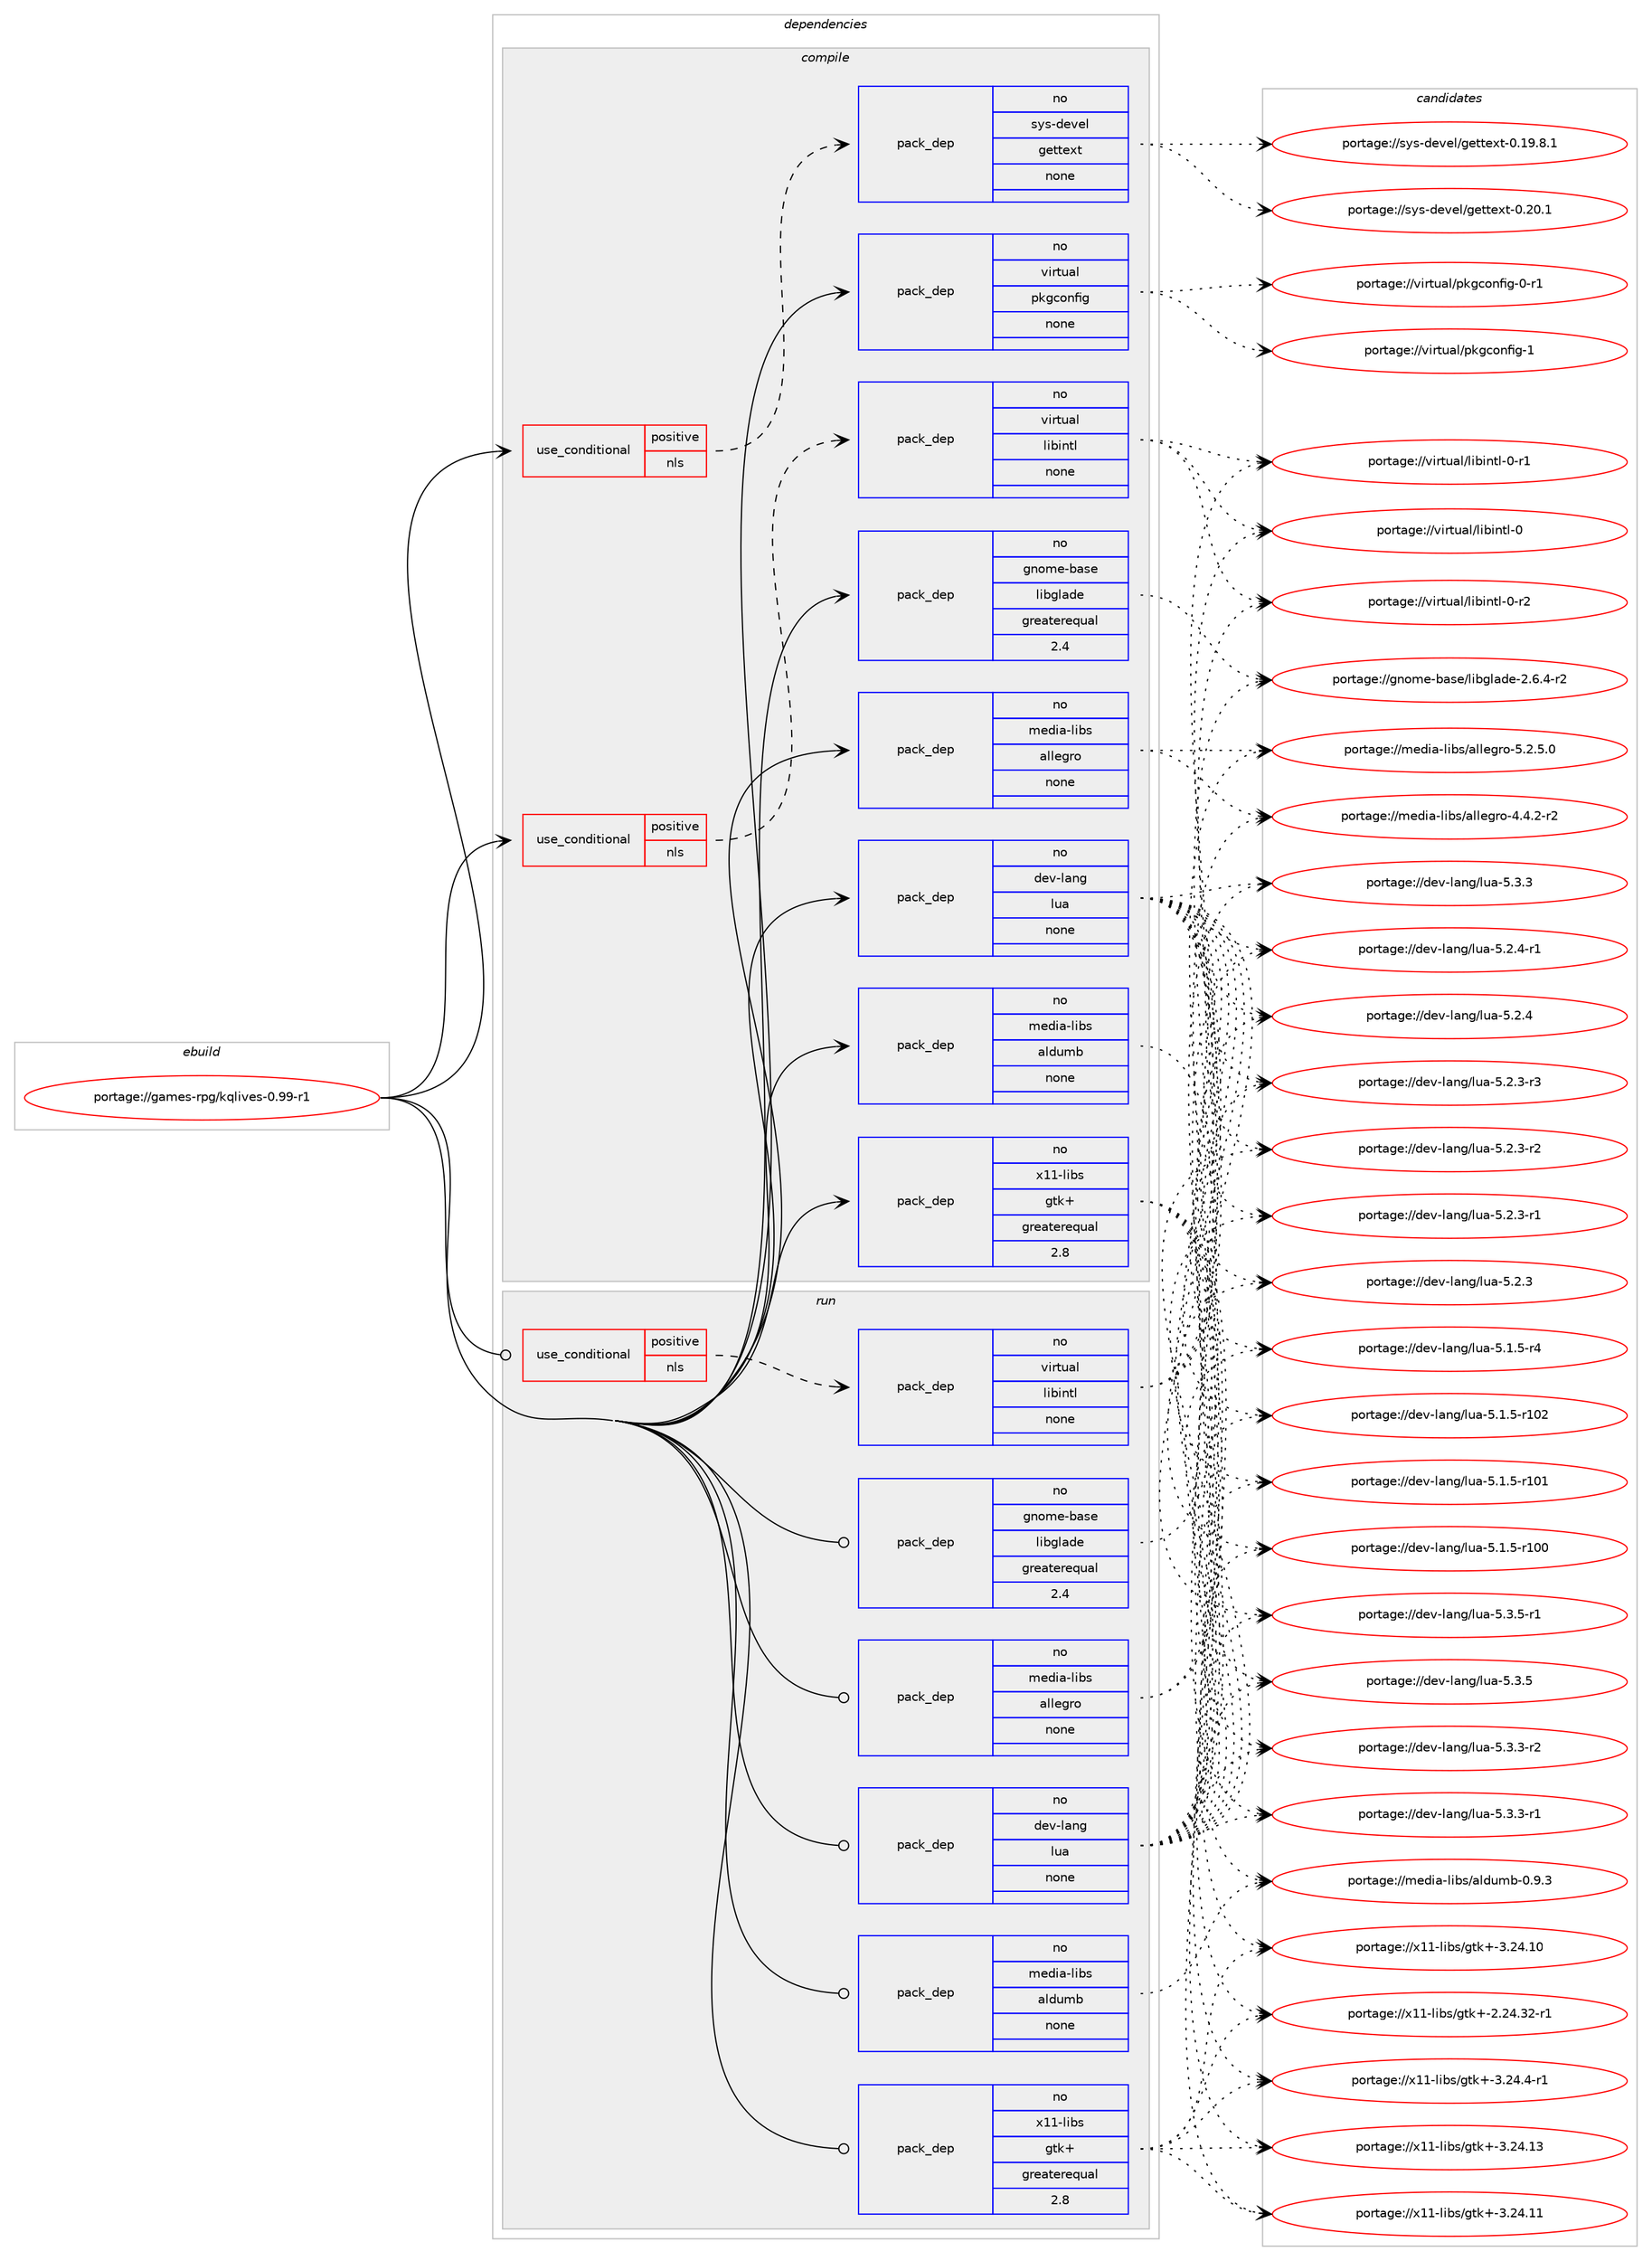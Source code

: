 digraph prolog {

# *************
# Graph options
# *************

newrank=true;
concentrate=true;
compound=true;
graph [rankdir=LR,fontname=Helvetica,fontsize=10,ranksep=1.5];#, ranksep=2.5, nodesep=0.2];
edge  [arrowhead=vee];
node  [fontname=Helvetica,fontsize=10];

# **********
# The ebuild
# **********

subgraph cluster_leftcol {
color=gray;
label=<<i>ebuild</i>>;
id [label="portage://games-rpg/kqlives-0.99-r1", color=red, width=4, href="../games-rpg/kqlives-0.99-r1.svg"];
}

# ****************
# The dependencies
# ****************

subgraph cluster_midcol {
color=gray;
label=<<i>dependencies</i>>;
subgraph cluster_compile {
fillcolor="#eeeeee";
style=filled;
label=<<i>compile</i>>;
subgraph cond58968 {
dependency282882 [label=<<TABLE BORDER="0" CELLBORDER="1" CELLSPACING="0" CELLPADDING="4"><TR><TD ROWSPAN="3" CELLPADDING="10">use_conditional</TD></TR><TR><TD>positive</TD></TR><TR><TD>nls</TD></TR></TABLE>>, shape=none, color=red];
subgraph pack219512 {
dependency282883 [label=<<TABLE BORDER="0" CELLBORDER="1" CELLSPACING="0" CELLPADDING="4" WIDTH="220"><TR><TD ROWSPAN="6" CELLPADDING="30">pack_dep</TD></TR><TR><TD WIDTH="110">no</TD></TR><TR><TD>sys-devel</TD></TR><TR><TD>gettext</TD></TR><TR><TD>none</TD></TR><TR><TD></TD></TR></TABLE>>, shape=none, color=blue];
}
dependency282882:e -> dependency282883:w [weight=20,style="dashed",arrowhead="vee"];
}
id:e -> dependency282882:w [weight=20,style="solid",arrowhead="vee"];
subgraph cond58969 {
dependency282884 [label=<<TABLE BORDER="0" CELLBORDER="1" CELLSPACING="0" CELLPADDING="4"><TR><TD ROWSPAN="3" CELLPADDING="10">use_conditional</TD></TR><TR><TD>positive</TD></TR><TR><TD>nls</TD></TR></TABLE>>, shape=none, color=red];
subgraph pack219513 {
dependency282885 [label=<<TABLE BORDER="0" CELLBORDER="1" CELLSPACING="0" CELLPADDING="4" WIDTH="220"><TR><TD ROWSPAN="6" CELLPADDING="30">pack_dep</TD></TR><TR><TD WIDTH="110">no</TD></TR><TR><TD>virtual</TD></TR><TR><TD>libintl</TD></TR><TR><TD>none</TD></TR><TR><TD></TD></TR></TABLE>>, shape=none, color=blue];
}
dependency282884:e -> dependency282885:w [weight=20,style="dashed",arrowhead="vee"];
}
id:e -> dependency282884:w [weight=20,style="solid",arrowhead="vee"];
subgraph pack219514 {
dependency282886 [label=<<TABLE BORDER="0" CELLBORDER="1" CELLSPACING="0" CELLPADDING="4" WIDTH="220"><TR><TD ROWSPAN="6" CELLPADDING="30">pack_dep</TD></TR><TR><TD WIDTH="110">no</TD></TR><TR><TD>dev-lang</TD></TR><TR><TD>lua</TD></TR><TR><TD>none</TD></TR><TR><TD></TD></TR></TABLE>>, shape=none, color=blue];
}
id:e -> dependency282886:w [weight=20,style="solid",arrowhead="vee"];
subgraph pack219515 {
dependency282887 [label=<<TABLE BORDER="0" CELLBORDER="1" CELLSPACING="0" CELLPADDING="4" WIDTH="220"><TR><TD ROWSPAN="6" CELLPADDING="30">pack_dep</TD></TR><TR><TD WIDTH="110">no</TD></TR><TR><TD>gnome-base</TD></TR><TR><TD>libglade</TD></TR><TR><TD>greaterequal</TD></TR><TR><TD>2.4</TD></TR></TABLE>>, shape=none, color=blue];
}
id:e -> dependency282887:w [weight=20,style="solid",arrowhead="vee"];
subgraph pack219516 {
dependency282888 [label=<<TABLE BORDER="0" CELLBORDER="1" CELLSPACING="0" CELLPADDING="4" WIDTH="220"><TR><TD ROWSPAN="6" CELLPADDING="30">pack_dep</TD></TR><TR><TD WIDTH="110">no</TD></TR><TR><TD>media-libs</TD></TR><TR><TD>aldumb</TD></TR><TR><TD>none</TD></TR><TR><TD></TD></TR></TABLE>>, shape=none, color=blue];
}
id:e -> dependency282888:w [weight=20,style="solid",arrowhead="vee"];
subgraph pack219517 {
dependency282889 [label=<<TABLE BORDER="0" CELLBORDER="1" CELLSPACING="0" CELLPADDING="4" WIDTH="220"><TR><TD ROWSPAN="6" CELLPADDING="30">pack_dep</TD></TR><TR><TD WIDTH="110">no</TD></TR><TR><TD>media-libs</TD></TR><TR><TD>allegro</TD></TR><TR><TD>none</TD></TR><TR><TD></TD></TR></TABLE>>, shape=none, color=blue];
}
id:e -> dependency282889:w [weight=20,style="solid",arrowhead="vee"];
subgraph pack219518 {
dependency282890 [label=<<TABLE BORDER="0" CELLBORDER="1" CELLSPACING="0" CELLPADDING="4" WIDTH="220"><TR><TD ROWSPAN="6" CELLPADDING="30">pack_dep</TD></TR><TR><TD WIDTH="110">no</TD></TR><TR><TD>virtual</TD></TR><TR><TD>pkgconfig</TD></TR><TR><TD>none</TD></TR><TR><TD></TD></TR></TABLE>>, shape=none, color=blue];
}
id:e -> dependency282890:w [weight=20,style="solid",arrowhead="vee"];
subgraph pack219519 {
dependency282891 [label=<<TABLE BORDER="0" CELLBORDER="1" CELLSPACING="0" CELLPADDING="4" WIDTH="220"><TR><TD ROWSPAN="6" CELLPADDING="30">pack_dep</TD></TR><TR><TD WIDTH="110">no</TD></TR><TR><TD>x11-libs</TD></TR><TR><TD>gtk+</TD></TR><TR><TD>greaterequal</TD></TR><TR><TD>2.8</TD></TR></TABLE>>, shape=none, color=blue];
}
id:e -> dependency282891:w [weight=20,style="solid",arrowhead="vee"];
}
subgraph cluster_compileandrun {
fillcolor="#eeeeee";
style=filled;
label=<<i>compile and run</i>>;
}
subgraph cluster_run {
fillcolor="#eeeeee";
style=filled;
label=<<i>run</i>>;
subgraph cond58970 {
dependency282892 [label=<<TABLE BORDER="0" CELLBORDER="1" CELLSPACING="0" CELLPADDING="4"><TR><TD ROWSPAN="3" CELLPADDING="10">use_conditional</TD></TR><TR><TD>positive</TD></TR><TR><TD>nls</TD></TR></TABLE>>, shape=none, color=red];
subgraph pack219520 {
dependency282893 [label=<<TABLE BORDER="0" CELLBORDER="1" CELLSPACING="0" CELLPADDING="4" WIDTH="220"><TR><TD ROWSPAN="6" CELLPADDING="30">pack_dep</TD></TR><TR><TD WIDTH="110">no</TD></TR><TR><TD>virtual</TD></TR><TR><TD>libintl</TD></TR><TR><TD>none</TD></TR><TR><TD></TD></TR></TABLE>>, shape=none, color=blue];
}
dependency282892:e -> dependency282893:w [weight=20,style="dashed",arrowhead="vee"];
}
id:e -> dependency282892:w [weight=20,style="solid",arrowhead="odot"];
subgraph pack219521 {
dependency282894 [label=<<TABLE BORDER="0" CELLBORDER="1" CELLSPACING="0" CELLPADDING="4" WIDTH="220"><TR><TD ROWSPAN="6" CELLPADDING="30">pack_dep</TD></TR><TR><TD WIDTH="110">no</TD></TR><TR><TD>dev-lang</TD></TR><TR><TD>lua</TD></TR><TR><TD>none</TD></TR><TR><TD></TD></TR></TABLE>>, shape=none, color=blue];
}
id:e -> dependency282894:w [weight=20,style="solid",arrowhead="odot"];
subgraph pack219522 {
dependency282895 [label=<<TABLE BORDER="0" CELLBORDER="1" CELLSPACING="0" CELLPADDING="4" WIDTH="220"><TR><TD ROWSPAN="6" CELLPADDING="30">pack_dep</TD></TR><TR><TD WIDTH="110">no</TD></TR><TR><TD>gnome-base</TD></TR><TR><TD>libglade</TD></TR><TR><TD>greaterequal</TD></TR><TR><TD>2.4</TD></TR></TABLE>>, shape=none, color=blue];
}
id:e -> dependency282895:w [weight=20,style="solid",arrowhead="odot"];
subgraph pack219523 {
dependency282896 [label=<<TABLE BORDER="0" CELLBORDER="1" CELLSPACING="0" CELLPADDING="4" WIDTH="220"><TR><TD ROWSPAN="6" CELLPADDING="30">pack_dep</TD></TR><TR><TD WIDTH="110">no</TD></TR><TR><TD>media-libs</TD></TR><TR><TD>aldumb</TD></TR><TR><TD>none</TD></TR><TR><TD></TD></TR></TABLE>>, shape=none, color=blue];
}
id:e -> dependency282896:w [weight=20,style="solid",arrowhead="odot"];
subgraph pack219524 {
dependency282897 [label=<<TABLE BORDER="0" CELLBORDER="1" CELLSPACING="0" CELLPADDING="4" WIDTH="220"><TR><TD ROWSPAN="6" CELLPADDING="30">pack_dep</TD></TR><TR><TD WIDTH="110">no</TD></TR><TR><TD>media-libs</TD></TR><TR><TD>allegro</TD></TR><TR><TD>none</TD></TR><TR><TD></TD></TR></TABLE>>, shape=none, color=blue];
}
id:e -> dependency282897:w [weight=20,style="solid",arrowhead="odot"];
subgraph pack219525 {
dependency282898 [label=<<TABLE BORDER="0" CELLBORDER="1" CELLSPACING="0" CELLPADDING="4" WIDTH="220"><TR><TD ROWSPAN="6" CELLPADDING="30">pack_dep</TD></TR><TR><TD WIDTH="110">no</TD></TR><TR><TD>x11-libs</TD></TR><TR><TD>gtk+</TD></TR><TR><TD>greaterequal</TD></TR><TR><TD>2.8</TD></TR></TABLE>>, shape=none, color=blue];
}
id:e -> dependency282898:w [weight=20,style="solid",arrowhead="odot"];
}
}

# **************
# The candidates
# **************

subgraph cluster_choices {
rank=same;
color=gray;
label=<<i>candidates</i>>;

subgraph choice219512 {
color=black;
nodesep=1;
choice115121115451001011181011084710310111611610112011645484650484649 [label="portage://sys-devel/gettext-0.20.1", color=red, width=4,href="../sys-devel/gettext-0.20.1.svg"];
choice1151211154510010111810110847103101116116101120116454846495746564649 [label="portage://sys-devel/gettext-0.19.8.1", color=red, width=4,href="../sys-devel/gettext-0.19.8.1.svg"];
dependency282883:e -> choice115121115451001011181011084710310111611610112011645484650484649:w [style=dotted,weight="100"];
dependency282883:e -> choice1151211154510010111810110847103101116116101120116454846495746564649:w [style=dotted,weight="100"];
}
subgraph choice219513 {
color=black;
nodesep=1;
choice11810511411611797108471081059810511011610845484511450 [label="portage://virtual/libintl-0-r2", color=red, width=4,href="../virtual/libintl-0-r2.svg"];
choice11810511411611797108471081059810511011610845484511449 [label="portage://virtual/libintl-0-r1", color=red, width=4,href="../virtual/libintl-0-r1.svg"];
choice1181051141161179710847108105981051101161084548 [label="portage://virtual/libintl-0", color=red, width=4,href="../virtual/libintl-0.svg"];
dependency282885:e -> choice11810511411611797108471081059810511011610845484511450:w [style=dotted,weight="100"];
dependency282885:e -> choice11810511411611797108471081059810511011610845484511449:w [style=dotted,weight="100"];
dependency282885:e -> choice1181051141161179710847108105981051101161084548:w [style=dotted,weight="100"];
}
subgraph choice219514 {
color=black;
nodesep=1;
choice100101118451089711010347108117974553465146534511449 [label="portage://dev-lang/lua-5.3.5-r1", color=red, width=4,href="../dev-lang/lua-5.3.5-r1.svg"];
choice10010111845108971101034710811797455346514653 [label="portage://dev-lang/lua-5.3.5", color=red, width=4,href="../dev-lang/lua-5.3.5.svg"];
choice100101118451089711010347108117974553465146514511450 [label="portage://dev-lang/lua-5.3.3-r2", color=red, width=4,href="../dev-lang/lua-5.3.3-r2.svg"];
choice100101118451089711010347108117974553465146514511449 [label="portage://dev-lang/lua-5.3.3-r1", color=red, width=4,href="../dev-lang/lua-5.3.3-r1.svg"];
choice10010111845108971101034710811797455346514651 [label="portage://dev-lang/lua-5.3.3", color=red, width=4,href="../dev-lang/lua-5.3.3.svg"];
choice100101118451089711010347108117974553465046524511449 [label="portage://dev-lang/lua-5.2.4-r1", color=red, width=4,href="../dev-lang/lua-5.2.4-r1.svg"];
choice10010111845108971101034710811797455346504652 [label="portage://dev-lang/lua-5.2.4", color=red, width=4,href="../dev-lang/lua-5.2.4.svg"];
choice100101118451089711010347108117974553465046514511451 [label="portage://dev-lang/lua-5.2.3-r3", color=red, width=4,href="../dev-lang/lua-5.2.3-r3.svg"];
choice100101118451089711010347108117974553465046514511450 [label="portage://dev-lang/lua-5.2.3-r2", color=red, width=4,href="../dev-lang/lua-5.2.3-r2.svg"];
choice100101118451089711010347108117974553465046514511449 [label="portage://dev-lang/lua-5.2.3-r1", color=red, width=4,href="../dev-lang/lua-5.2.3-r1.svg"];
choice10010111845108971101034710811797455346504651 [label="portage://dev-lang/lua-5.2.3", color=red, width=4,href="../dev-lang/lua-5.2.3.svg"];
choice100101118451089711010347108117974553464946534511452 [label="portage://dev-lang/lua-5.1.5-r4", color=red, width=4,href="../dev-lang/lua-5.1.5-r4.svg"];
choice1001011184510897110103471081179745534649465345114494850 [label="portage://dev-lang/lua-5.1.5-r102", color=red, width=4,href="../dev-lang/lua-5.1.5-r102.svg"];
choice1001011184510897110103471081179745534649465345114494849 [label="portage://dev-lang/lua-5.1.5-r101", color=red, width=4,href="../dev-lang/lua-5.1.5-r101.svg"];
choice1001011184510897110103471081179745534649465345114494848 [label="portage://dev-lang/lua-5.1.5-r100", color=red, width=4,href="../dev-lang/lua-5.1.5-r100.svg"];
dependency282886:e -> choice100101118451089711010347108117974553465146534511449:w [style=dotted,weight="100"];
dependency282886:e -> choice10010111845108971101034710811797455346514653:w [style=dotted,weight="100"];
dependency282886:e -> choice100101118451089711010347108117974553465146514511450:w [style=dotted,weight="100"];
dependency282886:e -> choice100101118451089711010347108117974553465146514511449:w [style=dotted,weight="100"];
dependency282886:e -> choice10010111845108971101034710811797455346514651:w [style=dotted,weight="100"];
dependency282886:e -> choice100101118451089711010347108117974553465046524511449:w [style=dotted,weight="100"];
dependency282886:e -> choice10010111845108971101034710811797455346504652:w [style=dotted,weight="100"];
dependency282886:e -> choice100101118451089711010347108117974553465046514511451:w [style=dotted,weight="100"];
dependency282886:e -> choice100101118451089711010347108117974553465046514511450:w [style=dotted,weight="100"];
dependency282886:e -> choice100101118451089711010347108117974553465046514511449:w [style=dotted,weight="100"];
dependency282886:e -> choice10010111845108971101034710811797455346504651:w [style=dotted,weight="100"];
dependency282886:e -> choice100101118451089711010347108117974553464946534511452:w [style=dotted,weight="100"];
dependency282886:e -> choice1001011184510897110103471081179745534649465345114494850:w [style=dotted,weight="100"];
dependency282886:e -> choice1001011184510897110103471081179745534649465345114494849:w [style=dotted,weight="100"];
dependency282886:e -> choice1001011184510897110103471081179745534649465345114494848:w [style=dotted,weight="100"];
}
subgraph choice219515 {
color=black;
nodesep=1;
choice1031101111091014598971151014710810598103108971001014550465446524511450 [label="portage://gnome-base/libglade-2.6.4-r2", color=red, width=4,href="../gnome-base/libglade-2.6.4-r2.svg"];
dependency282887:e -> choice1031101111091014598971151014710810598103108971001014550465446524511450:w [style=dotted,weight="100"];
}
subgraph choice219516 {
color=black;
nodesep=1;
choice109101100105974510810598115479710810011710998454846574651 [label="portage://media-libs/aldumb-0.9.3", color=red, width=4,href="../media-libs/aldumb-0.9.3.svg"];
dependency282888:e -> choice109101100105974510810598115479710810011710998454846574651:w [style=dotted,weight="100"];
}
subgraph choice219517 {
color=black;
nodesep=1;
choice10910110010597451081059811547971081081011031141114553465046534648 [label="portage://media-libs/allegro-5.2.5.0", color=red, width=4,href="../media-libs/allegro-5.2.5.0.svg"];
choice10910110010597451081059811547971081081011031141114552465246504511450 [label="portage://media-libs/allegro-4.4.2-r2", color=red, width=4,href="../media-libs/allegro-4.4.2-r2.svg"];
dependency282889:e -> choice10910110010597451081059811547971081081011031141114553465046534648:w [style=dotted,weight="100"];
dependency282889:e -> choice10910110010597451081059811547971081081011031141114552465246504511450:w [style=dotted,weight="100"];
}
subgraph choice219518 {
color=black;
nodesep=1;
choice1181051141161179710847112107103991111101021051034549 [label="portage://virtual/pkgconfig-1", color=red, width=4,href="../virtual/pkgconfig-1.svg"];
choice11810511411611797108471121071039911111010210510345484511449 [label="portage://virtual/pkgconfig-0-r1", color=red, width=4,href="../virtual/pkgconfig-0-r1.svg"];
dependency282890:e -> choice1181051141161179710847112107103991111101021051034549:w [style=dotted,weight="100"];
dependency282890:e -> choice11810511411611797108471121071039911111010210510345484511449:w [style=dotted,weight="100"];
}
subgraph choice219519 {
color=black;
nodesep=1;
choice120494945108105981154710311610743455146505246524511449 [label="portage://x11-libs/gtk+-3.24.4-r1", color=red, width=4,href="../x11-libs/gtk+-3.24.4-r1.svg"];
choice1204949451081059811547103116107434551465052464951 [label="portage://x11-libs/gtk+-3.24.13", color=red, width=4,href="../x11-libs/gtk+-3.24.13.svg"];
choice1204949451081059811547103116107434551465052464949 [label="portage://x11-libs/gtk+-3.24.11", color=red, width=4,href="../x11-libs/gtk+-3.24.11.svg"];
choice1204949451081059811547103116107434551465052464948 [label="portage://x11-libs/gtk+-3.24.10", color=red, width=4,href="../x11-libs/gtk+-3.24.10.svg"];
choice12049494510810598115471031161074345504650524651504511449 [label="portage://x11-libs/gtk+-2.24.32-r1", color=red, width=4,href="../x11-libs/gtk+-2.24.32-r1.svg"];
dependency282891:e -> choice120494945108105981154710311610743455146505246524511449:w [style=dotted,weight="100"];
dependency282891:e -> choice1204949451081059811547103116107434551465052464951:w [style=dotted,weight="100"];
dependency282891:e -> choice1204949451081059811547103116107434551465052464949:w [style=dotted,weight="100"];
dependency282891:e -> choice1204949451081059811547103116107434551465052464948:w [style=dotted,weight="100"];
dependency282891:e -> choice12049494510810598115471031161074345504650524651504511449:w [style=dotted,weight="100"];
}
subgraph choice219520 {
color=black;
nodesep=1;
choice11810511411611797108471081059810511011610845484511450 [label="portage://virtual/libintl-0-r2", color=red, width=4,href="../virtual/libintl-0-r2.svg"];
choice11810511411611797108471081059810511011610845484511449 [label="portage://virtual/libintl-0-r1", color=red, width=4,href="../virtual/libintl-0-r1.svg"];
choice1181051141161179710847108105981051101161084548 [label="portage://virtual/libintl-0", color=red, width=4,href="../virtual/libintl-0.svg"];
dependency282893:e -> choice11810511411611797108471081059810511011610845484511450:w [style=dotted,weight="100"];
dependency282893:e -> choice11810511411611797108471081059810511011610845484511449:w [style=dotted,weight="100"];
dependency282893:e -> choice1181051141161179710847108105981051101161084548:w [style=dotted,weight="100"];
}
subgraph choice219521 {
color=black;
nodesep=1;
choice100101118451089711010347108117974553465146534511449 [label="portage://dev-lang/lua-5.3.5-r1", color=red, width=4,href="../dev-lang/lua-5.3.5-r1.svg"];
choice10010111845108971101034710811797455346514653 [label="portage://dev-lang/lua-5.3.5", color=red, width=4,href="../dev-lang/lua-5.3.5.svg"];
choice100101118451089711010347108117974553465146514511450 [label="portage://dev-lang/lua-5.3.3-r2", color=red, width=4,href="../dev-lang/lua-5.3.3-r2.svg"];
choice100101118451089711010347108117974553465146514511449 [label="portage://dev-lang/lua-5.3.3-r1", color=red, width=4,href="../dev-lang/lua-5.3.3-r1.svg"];
choice10010111845108971101034710811797455346514651 [label="portage://dev-lang/lua-5.3.3", color=red, width=4,href="../dev-lang/lua-5.3.3.svg"];
choice100101118451089711010347108117974553465046524511449 [label="portage://dev-lang/lua-5.2.4-r1", color=red, width=4,href="../dev-lang/lua-5.2.4-r1.svg"];
choice10010111845108971101034710811797455346504652 [label="portage://dev-lang/lua-5.2.4", color=red, width=4,href="../dev-lang/lua-5.2.4.svg"];
choice100101118451089711010347108117974553465046514511451 [label="portage://dev-lang/lua-5.2.3-r3", color=red, width=4,href="../dev-lang/lua-5.2.3-r3.svg"];
choice100101118451089711010347108117974553465046514511450 [label="portage://dev-lang/lua-5.2.3-r2", color=red, width=4,href="../dev-lang/lua-5.2.3-r2.svg"];
choice100101118451089711010347108117974553465046514511449 [label="portage://dev-lang/lua-5.2.3-r1", color=red, width=4,href="../dev-lang/lua-5.2.3-r1.svg"];
choice10010111845108971101034710811797455346504651 [label="portage://dev-lang/lua-5.2.3", color=red, width=4,href="../dev-lang/lua-5.2.3.svg"];
choice100101118451089711010347108117974553464946534511452 [label="portage://dev-lang/lua-5.1.5-r4", color=red, width=4,href="../dev-lang/lua-5.1.5-r4.svg"];
choice1001011184510897110103471081179745534649465345114494850 [label="portage://dev-lang/lua-5.1.5-r102", color=red, width=4,href="../dev-lang/lua-5.1.5-r102.svg"];
choice1001011184510897110103471081179745534649465345114494849 [label="portage://dev-lang/lua-5.1.5-r101", color=red, width=4,href="../dev-lang/lua-5.1.5-r101.svg"];
choice1001011184510897110103471081179745534649465345114494848 [label="portage://dev-lang/lua-5.1.5-r100", color=red, width=4,href="../dev-lang/lua-5.1.5-r100.svg"];
dependency282894:e -> choice100101118451089711010347108117974553465146534511449:w [style=dotted,weight="100"];
dependency282894:e -> choice10010111845108971101034710811797455346514653:w [style=dotted,weight="100"];
dependency282894:e -> choice100101118451089711010347108117974553465146514511450:w [style=dotted,weight="100"];
dependency282894:e -> choice100101118451089711010347108117974553465146514511449:w [style=dotted,weight="100"];
dependency282894:e -> choice10010111845108971101034710811797455346514651:w [style=dotted,weight="100"];
dependency282894:e -> choice100101118451089711010347108117974553465046524511449:w [style=dotted,weight="100"];
dependency282894:e -> choice10010111845108971101034710811797455346504652:w [style=dotted,weight="100"];
dependency282894:e -> choice100101118451089711010347108117974553465046514511451:w [style=dotted,weight="100"];
dependency282894:e -> choice100101118451089711010347108117974553465046514511450:w [style=dotted,weight="100"];
dependency282894:e -> choice100101118451089711010347108117974553465046514511449:w [style=dotted,weight="100"];
dependency282894:e -> choice10010111845108971101034710811797455346504651:w [style=dotted,weight="100"];
dependency282894:e -> choice100101118451089711010347108117974553464946534511452:w [style=dotted,weight="100"];
dependency282894:e -> choice1001011184510897110103471081179745534649465345114494850:w [style=dotted,weight="100"];
dependency282894:e -> choice1001011184510897110103471081179745534649465345114494849:w [style=dotted,weight="100"];
dependency282894:e -> choice1001011184510897110103471081179745534649465345114494848:w [style=dotted,weight="100"];
}
subgraph choice219522 {
color=black;
nodesep=1;
choice1031101111091014598971151014710810598103108971001014550465446524511450 [label="portage://gnome-base/libglade-2.6.4-r2", color=red, width=4,href="../gnome-base/libglade-2.6.4-r2.svg"];
dependency282895:e -> choice1031101111091014598971151014710810598103108971001014550465446524511450:w [style=dotted,weight="100"];
}
subgraph choice219523 {
color=black;
nodesep=1;
choice109101100105974510810598115479710810011710998454846574651 [label="portage://media-libs/aldumb-0.9.3", color=red, width=4,href="../media-libs/aldumb-0.9.3.svg"];
dependency282896:e -> choice109101100105974510810598115479710810011710998454846574651:w [style=dotted,weight="100"];
}
subgraph choice219524 {
color=black;
nodesep=1;
choice10910110010597451081059811547971081081011031141114553465046534648 [label="portage://media-libs/allegro-5.2.5.0", color=red, width=4,href="../media-libs/allegro-5.2.5.0.svg"];
choice10910110010597451081059811547971081081011031141114552465246504511450 [label="portage://media-libs/allegro-4.4.2-r2", color=red, width=4,href="../media-libs/allegro-4.4.2-r2.svg"];
dependency282897:e -> choice10910110010597451081059811547971081081011031141114553465046534648:w [style=dotted,weight="100"];
dependency282897:e -> choice10910110010597451081059811547971081081011031141114552465246504511450:w [style=dotted,weight="100"];
}
subgraph choice219525 {
color=black;
nodesep=1;
choice120494945108105981154710311610743455146505246524511449 [label="portage://x11-libs/gtk+-3.24.4-r1", color=red, width=4,href="../x11-libs/gtk+-3.24.4-r1.svg"];
choice1204949451081059811547103116107434551465052464951 [label="portage://x11-libs/gtk+-3.24.13", color=red, width=4,href="../x11-libs/gtk+-3.24.13.svg"];
choice1204949451081059811547103116107434551465052464949 [label="portage://x11-libs/gtk+-3.24.11", color=red, width=4,href="../x11-libs/gtk+-3.24.11.svg"];
choice1204949451081059811547103116107434551465052464948 [label="portage://x11-libs/gtk+-3.24.10", color=red, width=4,href="../x11-libs/gtk+-3.24.10.svg"];
choice12049494510810598115471031161074345504650524651504511449 [label="portage://x11-libs/gtk+-2.24.32-r1", color=red, width=4,href="../x11-libs/gtk+-2.24.32-r1.svg"];
dependency282898:e -> choice120494945108105981154710311610743455146505246524511449:w [style=dotted,weight="100"];
dependency282898:e -> choice1204949451081059811547103116107434551465052464951:w [style=dotted,weight="100"];
dependency282898:e -> choice1204949451081059811547103116107434551465052464949:w [style=dotted,weight="100"];
dependency282898:e -> choice1204949451081059811547103116107434551465052464948:w [style=dotted,weight="100"];
dependency282898:e -> choice12049494510810598115471031161074345504650524651504511449:w [style=dotted,weight="100"];
}
}

}
